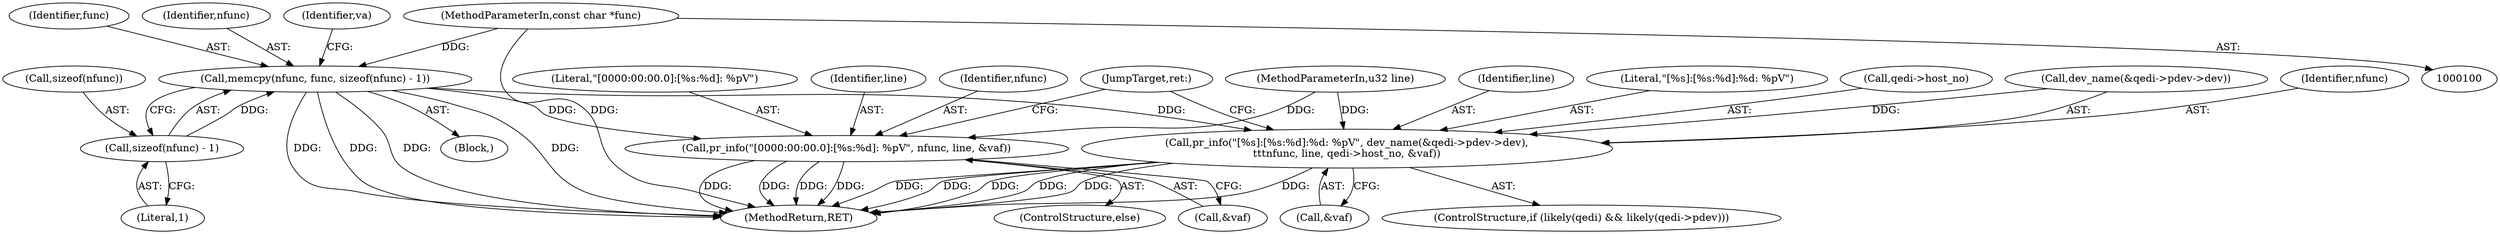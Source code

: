 digraph "1_linux_c09581a52765a85f19fc35340127396d5e3379cc_0@API" {
"1000115" [label="(Call,memcpy(nfunc, func, sizeof(nfunc) - 1))"];
"1000102" [label="(MethodParameterIn,const char *func)"];
"1000118" [label="(Call,sizeof(nfunc) - 1)"];
"1000150" [label="(Call,pr_info(\"[%s]:[%s:%d]:%d: %pV\", dev_name(&qedi->pdev->dev),\n\t\t\tnfunc, line, qedi->host_no, &vaf))"];
"1000167" [label="(Call,pr_info(\"[0000:00:00.0]:[%s:%d]: %pV\", nfunc, line, &vaf))"];
"1000116" [label="(Identifier,nfunc)"];
"1000173" [label="(JumpTarget,ret:)"];
"1000161" [label="(Call,qedi->host_no)"];
"1000168" [label="(Literal,\"[0000:00:00.0]:[%s:%d]: %pV\")"];
"1000150" [label="(Call,pr_info(\"[%s]:[%s:%d]:%d: %pV\", dev_name(&qedi->pdev->dev),\n\t\t\tnfunc, line, qedi->host_no, &vaf))"];
"1000118" [label="(Call,sizeof(nfunc) - 1)"];
"1000123" [label="(Identifier,va)"];
"1000152" [label="(Call,dev_name(&qedi->pdev->dev))"];
"1000166" [label="(ControlStructure,else)"];
"1000115" [label="(Call,memcpy(nfunc, func, sizeof(nfunc) - 1))"];
"1000119" [label="(Call,sizeof(nfunc))"];
"1000164" [label="(Call,&vaf)"];
"1000159" [label="(Identifier,nfunc)"];
"1000142" [label="(ControlStructure,if (likely(qedi) && likely(qedi->pdev)))"];
"1000171" [label="(Call,&vaf)"];
"1000117" [label="(Identifier,func)"];
"1000176" [label="(MethodReturn,RET)"];
"1000170" [label="(Identifier,line)"];
"1000103" [label="(MethodParameterIn,u32 line)"];
"1000106" [label="(Block,)"];
"1000121" [label="(Literal,1)"];
"1000102" [label="(MethodParameterIn,const char *func)"];
"1000160" [label="(Identifier,line)"];
"1000167" [label="(Call,pr_info(\"[0000:00:00.0]:[%s:%d]: %pV\", nfunc, line, &vaf))"];
"1000151" [label="(Literal,\"[%s]:[%s:%d]:%d: %pV\")"];
"1000169" [label="(Identifier,nfunc)"];
"1000115" -> "1000106"  [label="AST: "];
"1000115" -> "1000118"  [label="CFG: "];
"1000116" -> "1000115"  [label="AST: "];
"1000117" -> "1000115"  [label="AST: "];
"1000118" -> "1000115"  [label="AST: "];
"1000123" -> "1000115"  [label="CFG: "];
"1000115" -> "1000176"  [label="DDG: "];
"1000115" -> "1000176"  [label="DDG: "];
"1000115" -> "1000176"  [label="DDG: "];
"1000115" -> "1000176"  [label="DDG: "];
"1000102" -> "1000115"  [label="DDG: "];
"1000118" -> "1000115"  [label="DDG: "];
"1000115" -> "1000150"  [label="DDG: "];
"1000115" -> "1000167"  [label="DDG: "];
"1000102" -> "1000100"  [label="AST: "];
"1000102" -> "1000176"  [label="DDG: "];
"1000118" -> "1000121"  [label="CFG: "];
"1000119" -> "1000118"  [label="AST: "];
"1000121" -> "1000118"  [label="AST: "];
"1000150" -> "1000142"  [label="AST: "];
"1000150" -> "1000164"  [label="CFG: "];
"1000151" -> "1000150"  [label="AST: "];
"1000152" -> "1000150"  [label="AST: "];
"1000159" -> "1000150"  [label="AST: "];
"1000160" -> "1000150"  [label="AST: "];
"1000161" -> "1000150"  [label="AST: "];
"1000164" -> "1000150"  [label="AST: "];
"1000173" -> "1000150"  [label="CFG: "];
"1000150" -> "1000176"  [label="DDG: "];
"1000150" -> "1000176"  [label="DDG: "];
"1000150" -> "1000176"  [label="DDG: "];
"1000150" -> "1000176"  [label="DDG: "];
"1000150" -> "1000176"  [label="DDG: "];
"1000150" -> "1000176"  [label="DDG: "];
"1000152" -> "1000150"  [label="DDG: "];
"1000103" -> "1000150"  [label="DDG: "];
"1000167" -> "1000166"  [label="AST: "];
"1000167" -> "1000171"  [label="CFG: "];
"1000168" -> "1000167"  [label="AST: "];
"1000169" -> "1000167"  [label="AST: "];
"1000170" -> "1000167"  [label="AST: "];
"1000171" -> "1000167"  [label="AST: "];
"1000173" -> "1000167"  [label="CFG: "];
"1000167" -> "1000176"  [label="DDG: "];
"1000167" -> "1000176"  [label="DDG: "];
"1000167" -> "1000176"  [label="DDG: "];
"1000167" -> "1000176"  [label="DDG: "];
"1000103" -> "1000167"  [label="DDG: "];
}
